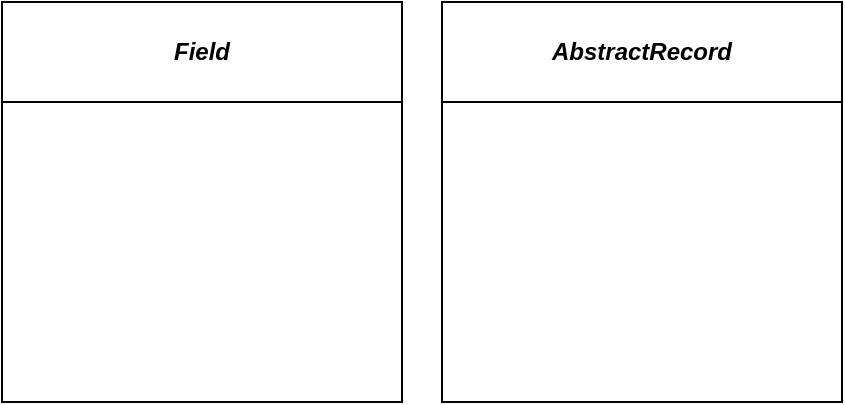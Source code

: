 <mxfile version="24.3.1" type="device">
  <diagram name="Страница — 1" id="sULIOZf-Ebl00wgCAzcz">
    <mxGraphModel dx="875" dy="435" grid="1" gridSize="10" guides="1" tooltips="1" connect="1" arrows="1" fold="1" page="1" pageScale="1" pageWidth="827" pageHeight="1169" math="0" shadow="0">
      <root>
        <mxCell id="0" />
        <mxCell id="1" parent="0" />
        <mxCell id="RhG0WEP1W2H1MZ4e5bA6-2" value="&lt;i&gt;Field&lt;/i&gt;" style="swimlane;whiteSpace=wrap;html=1;startSize=50;" parent="1" vertex="1">
          <mxGeometry x="130" y="180" width="200" height="200" as="geometry" />
        </mxCell>
        <mxCell id="RhG0WEP1W2H1MZ4e5bA6-3" value="&lt;i&gt;AbstractRecord&lt;/i&gt;" style="swimlane;whiteSpace=wrap;html=1;startSize=50;" parent="1" vertex="1">
          <mxGeometry x="350" y="180" width="200" height="200" as="geometry" />
        </mxCell>
      </root>
    </mxGraphModel>
  </diagram>
</mxfile>

